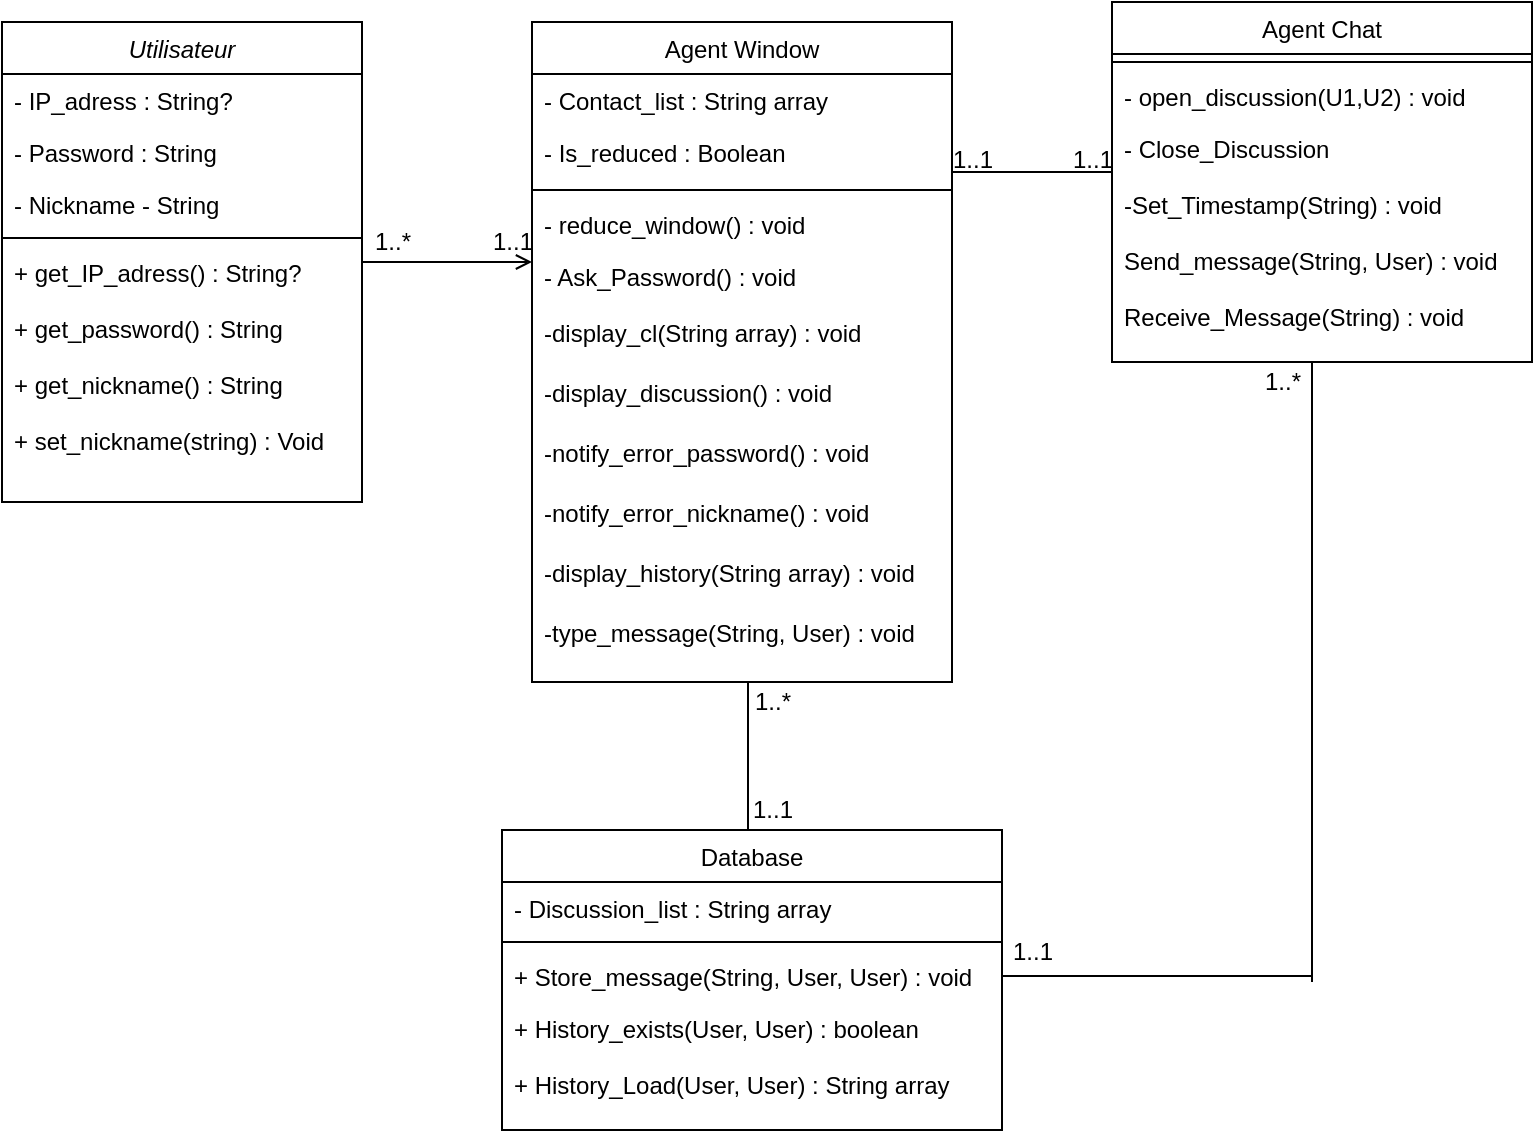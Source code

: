 <mxfile version="13.9.8" type="google" pages="2"><diagram id="C5RBs43oDa-KdzZeNtuy" name="Page-1"><mxGraphModel dx="782" dy="471" grid="1" gridSize="10" guides="1" tooltips="1" connect="1" arrows="1" fold="1" page="1" pageScale="1" pageWidth="827" pageHeight="1169" math="0" shadow="0"><root><mxCell id="WIyWlLk6GJQsqaUBKTNV-0"/><mxCell id="WIyWlLk6GJQsqaUBKTNV-1" parent="WIyWlLk6GJQsqaUBKTNV-0"/><mxCell id="zkfFHV4jXpPFQw0GAbJ--0" value="Utilisateur" style="swimlane;fontStyle=2;align=center;verticalAlign=top;childLayout=stackLayout;horizontal=1;startSize=26;horizontalStack=0;resizeParent=1;resizeLast=0;collapsible=1;marginBottom=0;rounded=0;shadow=0;strokeWidth=1;" parent="WIyWlLk6GJQsqaUBKTNV-1" vertex="1"><mxGeometry x="35" y="110" width="180" height="240" as="geometry"><mxRectangle x="230" y="140" width="160" height="26" as="alternateBounds"/></mxGeometry></mxCell><mxCell id="zkfFHV4jXpPFQw0GAbJ--1" value="- IP_adress : String? " style="text;align=left;verticalAlign=top;spacingLeft=4;spacingRight=4;overflow=hidden;rotatable=0;points=[[0,0.5],[1,0.5]];portConstraint=eastwest;" parent="zkfFHV4jXpPFQw0GAbJ--0" vertex="1"><mxGeometry y="26" width="180" height="26" as="geometry"/></mxCell><mxCell id="zkfFHV4jXpPFQw0GAbJ--2" value="- Password : String" style="text;align=left;verticalAlign=top;spacingLeft=4;spacingRight=4;overflow=hidden;rotatable=0;points=[[0,0.5],[1,0.5]];portConstraint=eastwest;rounded=0;shadow=0;html=0;" parent="zkfFHV4jXpPFQw0GAbJ--0" vertex="1"><mxGeometry y="52" width="180" height="26" as="geometry"/></mxCell><mxCell id="zkfFHV4jXpPFQw0GAbJ--3" value="- Nickname - String" style="text;align=left;verticalAlign=top;spacingLeft=4;spacingRight=4;overflow=hidden;rotatable=0;points=[[0,0.5],[1,0.5]];portConstraint=eastwest;rounded=0;shadow=0;html=0;" parent="zkfFHV4jXpPFQw0GAbJ--0" vertex="1"><mxGeometry y="78" width="180" height="26" as="geometry"/></mxCell><mxCell id="zkfFHV4jXpPFQw0GAbJ--4" value="" style="line;html=1;strokeWidth=1;align=left;verticalAlign=middle;spacingTop=-1;spacingLeft=3;spacingRight=3;rotatable=0;labelPosition=right;points=[];portConstraint=eastwest;" parent="zkfFHV4jXpPFQw0GAbJ--0" vertex="1"><mxGeometry y="104" width="180" height="8" as="geometry"/></mxCell><mxCell id="zkfFHV4jXpPFQw0GAbJ--5" value="+ get_IP_adress() : String?&#xA;&#xA;+ get_password() : String&#xA;&#xA;+ get_nickname() : String&#xA;&#xA;+ set_nickname(string) : Void&#xA;&#xA;" style="text;align=left;verticalAlign=top;spacingLeft=4;spacingRight=4;overflow=hidden;rotatable=0;points=[[0,0.5],[1,0.5]];portConstraint=eastwest;" parent="zkfFHV4jXpPFQw0GAbJ--0" vertex="1"><mxGeometry y="112" width="180" height="118" as="geometry"/></mxCell><mxCell id="zkfFHV4jXpPFQw0GAbJ--17" value="Agent Window" style="swimlane;fontStyle=0;align=center;verticalAlign=top;childLayout=stackLayout;horizontal=1;startSize=26;horizontalStack=0;resizeParent=1;resizeLast=0;collapsible=1;marginBottom=0;rounded=0;shadow=0;strokeWidth=1;" parent="WIyWlLk6GJQsqaUBKTNV-1" vertex="1"><mxGeometry x="300" y="110" width="210" height="330" as="geometry"><mxRectangle x="550" y="140" width="160" height="26" as="alternateBounds"/></mxGeometry></mxCell><mxCell id="zkfFHV4jXpPFQw0GAbJ--18" value="- Contact_list : String array" style="text;align=left;verticalAlign=top;spacingLeft=4;spacingRight=4;overflow=hidden;rotatable=0;points=[[0,0.5],[1,0.5]];portConstraint=eastwest;" parent="zkfFHV4jXpPFQw0GAbJ--17" vertex="1"><mxGeometry y="26" width="210" height="26" as="geometry"/></mxCell><mxCell id="zkfFHV4jXpPFQw0GAbJ--19" value="- Is_reduced : Boolean" style="text;align=left;verticalAlign=top;spacingLeft=4;spacingRight=4;overflow=hidden;rotatable=0;points=[[0,0.5],[1,0.5]];portConstraint=eastwest;rounded=0;shadow=0;html=0;" parent="zkfFHV4jXpPFQw0GAbJ--17" vertex="1"><mxGeometry y="52" width="210" height="28" as="geometry"/></mxCell><mxCell id="zkfFHV4jXpPFQw0GAbJ--23" value="" style="line;html=1;strokeWidth=1;align=left;verticalAlign=middle;spacingTop=-1;spacingLeft=3;spacingRight=3;rotatable=0;labelPosition=right;points=[];portConstraint=eastwest;" parent="zkfFHV4jXpPFQw0GAbJ--17" vertex="1"><mxGeometry y="80" width="210" height="8" as="geometry"/></mxCell><mxCell id="zkfFHV4jXpPFQw0GAbJ--24" value="- reduce_window() : void" style="text;align=left;verticalAlign=top;spacingLeft=4;spacingRight=4;overflow=hidden;rotatable=0;points=[[0,0.5],[1,0.5]];portConstraint=eastwest;" parent="zkfFHV4jXpPFQw0GAbJ--17" vertex="1"><mxGeometry y="88" width="210" height="26" as="geometry"/></mxCell><mxCell id="zkfFHV4jXpPFQw0GAbJ--25" value="- Ask_Password() : void&#xA;" style="text;align=left;verticalAlign=top;spacingLeft=4;spacingRight=4;overflow=hidden;rotatable=0;points=[[0,0.5],[1,0.5]];portConstraint=eastwest;" parent="zkfFHV4jXpPFQw0GAbJ--17" vertex="1"><mxGeometry y="114" width="210" height="28" as="geometry"/></mxCell><mxCell id="sOgo-brkLvQDnXQ9gQWT-1" value="-display_cl(String array) : void" style="text;align=left;verticalAlign=top;spacingLeft=4;spacingRight=4;overflow=hidden;rotatable=0;points=[[0,0.5],[1,0.5]];portConstraint=eastwest;" parent="zkfFHV4jXpPFQw0GAbJ--17" vertex="1"><mxGeometry y="142" width="210" height="30" as="geometry"/></mxCell><mxCell id="sOgo-brkLvQDnXQ9gQWT-11" value="-display_discussion() : void" style="text;align=left;verticalAlign=top;spacingLeft=4;spacingRight=4;overflow=hidden;rotatable=0;points=[[0,0.5],[1,0.5]];portConstraint=eastwest;" parent="zkfFHV4jXpPFQw0GAbJ--17" vertex="1"><mxGeometry y="172" width="210" height="30" as="geometry"/></mxCell><mxCell id="sOgo-brkLvQDnXQ9gQWT-13" value="-notify_error_password() : void" style="text;align=left;verticalAlign=top;spacingLeft=4;spacingRight=4;overflow=hidden;rotatable=0;points=[[0,0.5],[1,0.5]];portConstraint=eastwest;" parent="zkfFHV4jXpPFQw0GAbJ--17" vertex="1"><mxGeometry y="202" width="210" height="30" as="geometry"/></mxCell><mxCell id="sOgo-brkLvQDnXQ9gQWT-14" value="-notify_error_nickname() : void" style="text;align=left;verticalAlign=top;spacingLeft=4;spacingRight=4;overflow=hidden;rotatable=0;points=[[0,0.5],[1,0.5]];portConstraint=eastwest;" parent="zkfFHV4jXpPFQw0GAbJ--17" vertex="1"><mxGeometry y="232" width="210" height="30" as="geometry"/></mxCell><mxCell id="sOgo-brkLvQDnXQ9gQWT-16" value="-display_history(String array) : void" style="text;align=left;verticalAlign=top;spacingLeft=4;spacingRight=4;overflow=hidden;rotatable=0;points=[[0,0.5],[1,0.5]];portConstraint=eastwest;" parent="zkfFHV4jXpPFQw0GAbJ--17" vertex="1"><mxGeometry y="262" width="210" height="30" as="geometry"/></mxCell><mxCell id="sOgo-brkLvQDnXQ9gQWT-17" value="-type_message(String, User) : void" style="text;align=left;verticalAlign=top;spacingLeft=4;spacingRight=4;overflow=hidden;rotatable=0;points=[[0,0.5],[1,0.5]];portConstraint=eastwest;" parent="zkfFHV4jXpPFQw0GAbJ--17" vertex="1"><mxGeometry y="292" width="210" height="30" as="geometry"/></mxCell><mxCell id="zkfFHV4jXpPFQw0GAbJ--26" value="" style="endArrow=open;shadow=0;strokeWidth=1;rounded=0;endFill=1;edgeStyle=elbowEdgeStyle;elbow=vertical;" parent="WIyWlLk6GJQsqaUBKTNV-1" source="zkfFHV4jXpPFQw0GAbJ--0" edge="1"><mxGeometry x="0.5" y="41" relative="1" as="geometry"><mxPoint x="200" y="182" as="sourcePoint"/><mxPoint x="300" y="230" as="targetPoint"/><mxPoint x="-40" y="32" as="offset"/></mxGeometry></mxCell><mxCell id="vExe6o93AdPt5qbepHrA-12" value="Database" style="swimlane;fontStyle=0;align=center;verticalAlign=top;childLayout=stackLayout;horizontal=1;startSize=26;horizontalStack=0;resizeParent=1;resizeLast=0;collapsible=1;marginBottom=0;rounded=0;shadow=0;strokeWidth=1;" parent="WIyWlLk6GJQsqaUBKTNV-1" vertex="1"><mxGeometry x="285" y="514" width="250" height="150" as="geometry"><mxRectangle x="550" y="140" width="160" height="26" as="alternateBounds"/></mxGeometry></mxCell><mxCell id="vExe6o93AdPt5qbepHrA-13" value="- Discussion_list : String array" style="text;align=left;verticalAlign=top;spacingLeft=4;spacingRight=4;overflow=hidden;rotatable=0;points=[[0,0.5],[1,0.5]];portConstraint=eastwest;" parent="vExe6o93AdPt5qbepHrA-12" vertex="1"><mxGeometry y="26" width="250" height="26" as="geometry"/></mxCell><mxCell id="vExe6o93AdPt5qbepHrA-18" value="" style="line;html=1;strokeWidth=1;align=left;verticalAlign=middle;spacingTop=-1;spacingLeft=3;spacingRight=3;rotatable=0;labelPosition=right;points=[];portConstraint=eastwest;" parent="vExe6o93AdPt5qbepHrA-12" vertex="1"><mxGeometry y="52" width="250" height="8" as="geometry"/></mxCell><mxCell id="vExe6o93AdPt5qbepHrA-19" value="+ Store_message(String, User, User) : void" style="text;align=left;verticalAlign=top;spacingLeft=4;spacingRight=4;overflow=hidden;rotatable=0;points=[[0,0.5],[1,0.5]];portConstraint=eastwest;" parent="vExe6o93AdPt5qbepHrA-12" vertex="1"><mxGeometry y="60" width="250" height="26" as="geometry"/></mxCell><mxCell id="vExe6o93AdPt5qbepHrA-20" value="+ History_exists(User, User) : boolean&#xA;&#xA;+ History_Load(User, User) : String array&#xA;" style="text;align=left;verticalAlign=top;spacingLeft=4;spacingRight=4;overflow=hidden;rotatable=0;points=[[0,0.5],[1,0.5]];portConstraint=eastwest;" parent="vExe6o93AdPt5qbepHrA-12" vertex="1"><mxGeometry y="86" width="250" height="60" as="geometry"/></mxCell><mxCell id="vExe6o93AdPt5qbepHrA-31" value="" style="line;strokeWidth=1;fillColor=none;align=left;verticalAlign=middle;spacingTop=-1;spacingLeft=3;spacingRight=3;rotatable=0;labelPosition=right;points=[];portConstraint=eastwest;direction=south;" parent="WIyWlLk6GJQsqaUBKTNV-1" vertex="1"><mxGeometry x="399.5" y="440" width="17" height="74" as="geometry"/></mxCell><mxCell id="vExe6o93AdPt5qbepHrA-32" value="Agent Chat" style="swimlane;fontStyle=0;align=center;verticalAlign=top;childLayout=stackLayout;horizontal=1;startSize=26;horizontalStack=0;resizeParent=1;resizeLast=0;collapsible=1;marginBottom=0;rounded=0;shadow=0;strokeWidth=1;" parent="WIyWlLk6GJQsqaUBKTNV-1" vertex="1"><mxGeometry x="590" y="100" width="210" height="180" as="geometry"><mxRectangle x="550" y="140" width="160" height="26" as="alternateBounds"/></mxGeometry></mxCell><mxCell id="vExe6o93AdPt5qbepHrA-38" value="" style="line;html=1;strokeWidth=1;align=left;verticalAlign=middle;spacingTop=-1;spacingLeft=3;spacingRight=3;rotatable=0;labelPosition=right;points=[];portConstraint=eastwest;" parent="vExe6o93AdPt5qbepHrA-32" vertex="1"><mxGeometry y="26" width="210" height="8" as="geometry"/></mxCell><mxCell id="vExe6o93AdPt5qbepHrA-39" value="- open_discussion(U1,U2) : void" style="text;align=left;verticalAlign=top;spacingLeft=4;spacingRight=4;overflow=hidden;rotatable=0;points=[[0,0.5],[1,0.5]];portConstraint=eastwest;" parent="vExe6o93AdPt5qbepHrA-32" vertex="1"><mxGeometry y="34" width="210" height="26" as="geometry"/></mxCell><mxCell id="vExe6o93AdPt5qbepHrA-40" value="- Close_Discussion&#xA;&#xA;-Set_Timestamp(String) : void&#xA;&#xA;Send_message(String, User) : void&#xA;&#xA;Receive_Message(String) : void&#xA;" style="text;align=left;verticalAlign=top;spacingLeft=4;spacingRight=4;overflow=hidden;rotatable=0;points=[[0,0.5],[1,0.5]];portConstraint=eastwest;" parent="vExe6o93AdPt5qbepHrA-32" vertex="1"><mxGeometry y="60" width="210" height="120" as="geometry"/></mxCell><mxCell id="vExe6o93AdPt5qbepHrA-41" value="" style="line;strokeWidth=1;fillColor=none;align=left;verticalAlign=middle;spacingTop=-1;spacingLeft=3;spacingRight=3;rotatable=0;labelPosition=right;points=[];portConstraint=eastwest;" parent="WIyWlLk6GJQsqaUBKTNV-1" vertex="1"><mxGeometry x="510" y="181" width="80" height="8" as="geometry"/></mxCell><mxCell id="vExe6o93AdPt5qbepHrA-42" value="" style="line;strokeWidth=1;fillColor=none;align=left;verticalAlign=middle;spacingTop=-1;spacingLeft=3;spacingRight=3;rotatable=0;labelPosition=right;points=[];portConstraint=eastwest;direction=south;" parent="WIyWlLk6GJQsqaUBKTNV-1" vertex="1"><mxGeometry x="681.5" y="280" width="17" height="310" as="geometry"/></mxCell><mxCell id="vExe6o93AdPt5qbepHrA-43" value="" style="line;strokeWidth=1;fillColor=none;align=left;verticalAlign=middle;spacingTop=-1;spacingLeft=3;spacingRight=3;rotatable=0;labelPosition=right;points=[];portConstraint=eastwest;" parent="WIyWlLk6GJQsqaUBKTNV-1" vertex="1"><mxGeometry x="535" y="584.5" width="155" height="5" as="geometry"/></mxCell><mxCell id="sOgo-brkLvQDnXQ9gQWT-2" value="1..*" style="text;html=1;align=center;verticalAlign=middle;resizable=0;points=[];autosize=1;" parent="WIyWlLk6GJQsqaUBKTNV-1" vertex="1"><mxGeometry x="215" y="210" width="30" height="20" as="geometry"/></mxCell><mxCell id="sOgo-brkLvQDnXQ9gQWT-3" value="1..1" style="text;html=1;align=center;verticalAlign=middle;resizable=0;points=[];autosize=1;" parent="WIyWlLk6GJQsqaUBKTNV-1" vertex="1"><mxGeometry x="270" y="210" width="40" height="20" as="geometry"/></mxCell><mxCell id="sOgo-brkLvQDnXQ9gQWT-4" value="1..1" style="text;html=1;align=center;verticalAlign=middle;resizable=0;points=[];autosize=1;" parent="WIyWlLk6GJQsqaUBKTNV-1" vertex="1"><mxGeometry x="500" y="169" width="40" height="20" as="geometry"/></mxCell><mxCell id="sOgo-brkLvQDnXQ9gQWT-5" value="1..1" style="text;html=1;align=center;verticalAlign=middle;resizable=0;points=[];autosize=1;" parent="WIyWlLk6GJQsqaUBKTNV-1" vertex="1"><mxGeometry x="560" y="169" width="40" height="20" as="geometry"/></mxCell><mxCell id="sOgo-brkLvQDnXQ9gQWT-6" value="1..*" style="text;html=1;align=center;verticalAlign=middle;resizable=0;points=[];autosize=1;" parent="WIyWlLk6GJQsqaUBKTNV-1" vertex="1"><mxGeometry x="660" y="280" width="30" height="20" as="geometry"/></mxCell><mxCell id="sOgo-brkLvQDnXQ9gQWT-7" value="1..1" style="text;html=1;align=center;verticalAlign=middle;resizable=0;points=[];autosize=1;" parent="WIyWlLk6GJQsqaUBKTNV-1" vertex="1"><mxGeometry x="530" y="565" width="40" height="20" as="geometry"/></mxCell><mxCell id="sOgo-brkLvQDnXQ9gQWT-8" value="1..1" style="text;html=1;align=center;verticalAlign=middle;resizable=0;points=[];autosize=1;" parent="WIyWlLk6GJQsqaUBKTNV-1" vertex="1"><mxGeometry x="399.5" y="494" width="40" height="20" as="geometry"/></mxCell><mxCell id="sOgo-brkLvQDnXQ9gQWT-9" value="1..*" style="text;html=1;align=center;verticalAlign=middle;resizable=0;points=[];autosize=1;" parent="WIyWlLk6GJQsqaUBKTNV-1" vertex="1"><mxGeometry x="404.5" y="440" width="30" height="20" as="geometry"/></mxCell></root></mxGraphModel></diagram><diagram id="o27imhcQp9zRjjTbNtIY" name="Page-2"><mxGraphModel dx="381" dy="471" grid="1" gridSize="10" guides="1" tooltips="1" connect="1" arrows="1" fold="1" page="1" pageScale="1" pageWidth="827" pageHeight="1169" math="0" shadow="0"><root><mxCell id="HQ4btxcPLHedQY4DPGmT-0"/><mxCell id="HQ4btxcPLHedQY4DPGmT-1" parent="HQ4btxcPLHedQY4DPGmT-0"/></root></mxGraphModel></diagram></mxfile>